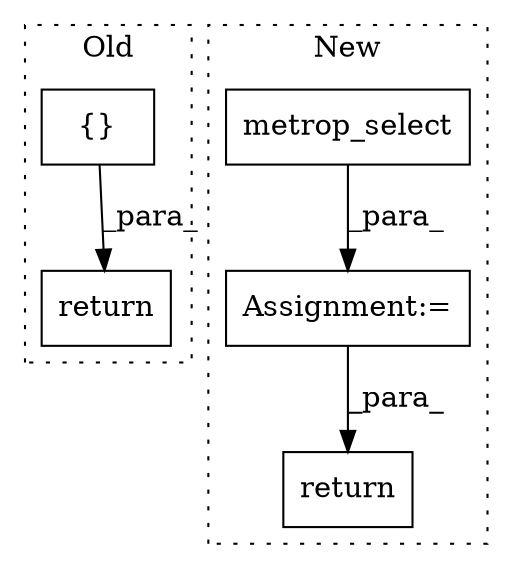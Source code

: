 digraph G {
subgraph cluster0 {
1 [label="return" a="41" s="4023" l="7" shape="box"];
5 [label="{}" a="4" s="3943,3949" l="1,1" shape="box"];
label = "Old";
style="dotted";
}
subgraph cluster1 {
2 [label="metrop_select" a="32" s="4308,4345" l="14,1" shape="box"];
3 [label="Assignment:=" a="7" s="4307" l="1" shape="box"];
4 [label="return" a="41" s="4352" l="7" shape="box"];
label = "New";
style="dotted";
}
2 -> 3 [label="_para_"];
3 -> 4 [label="_para_"];
5 -> 1 [label="_para_"];
}